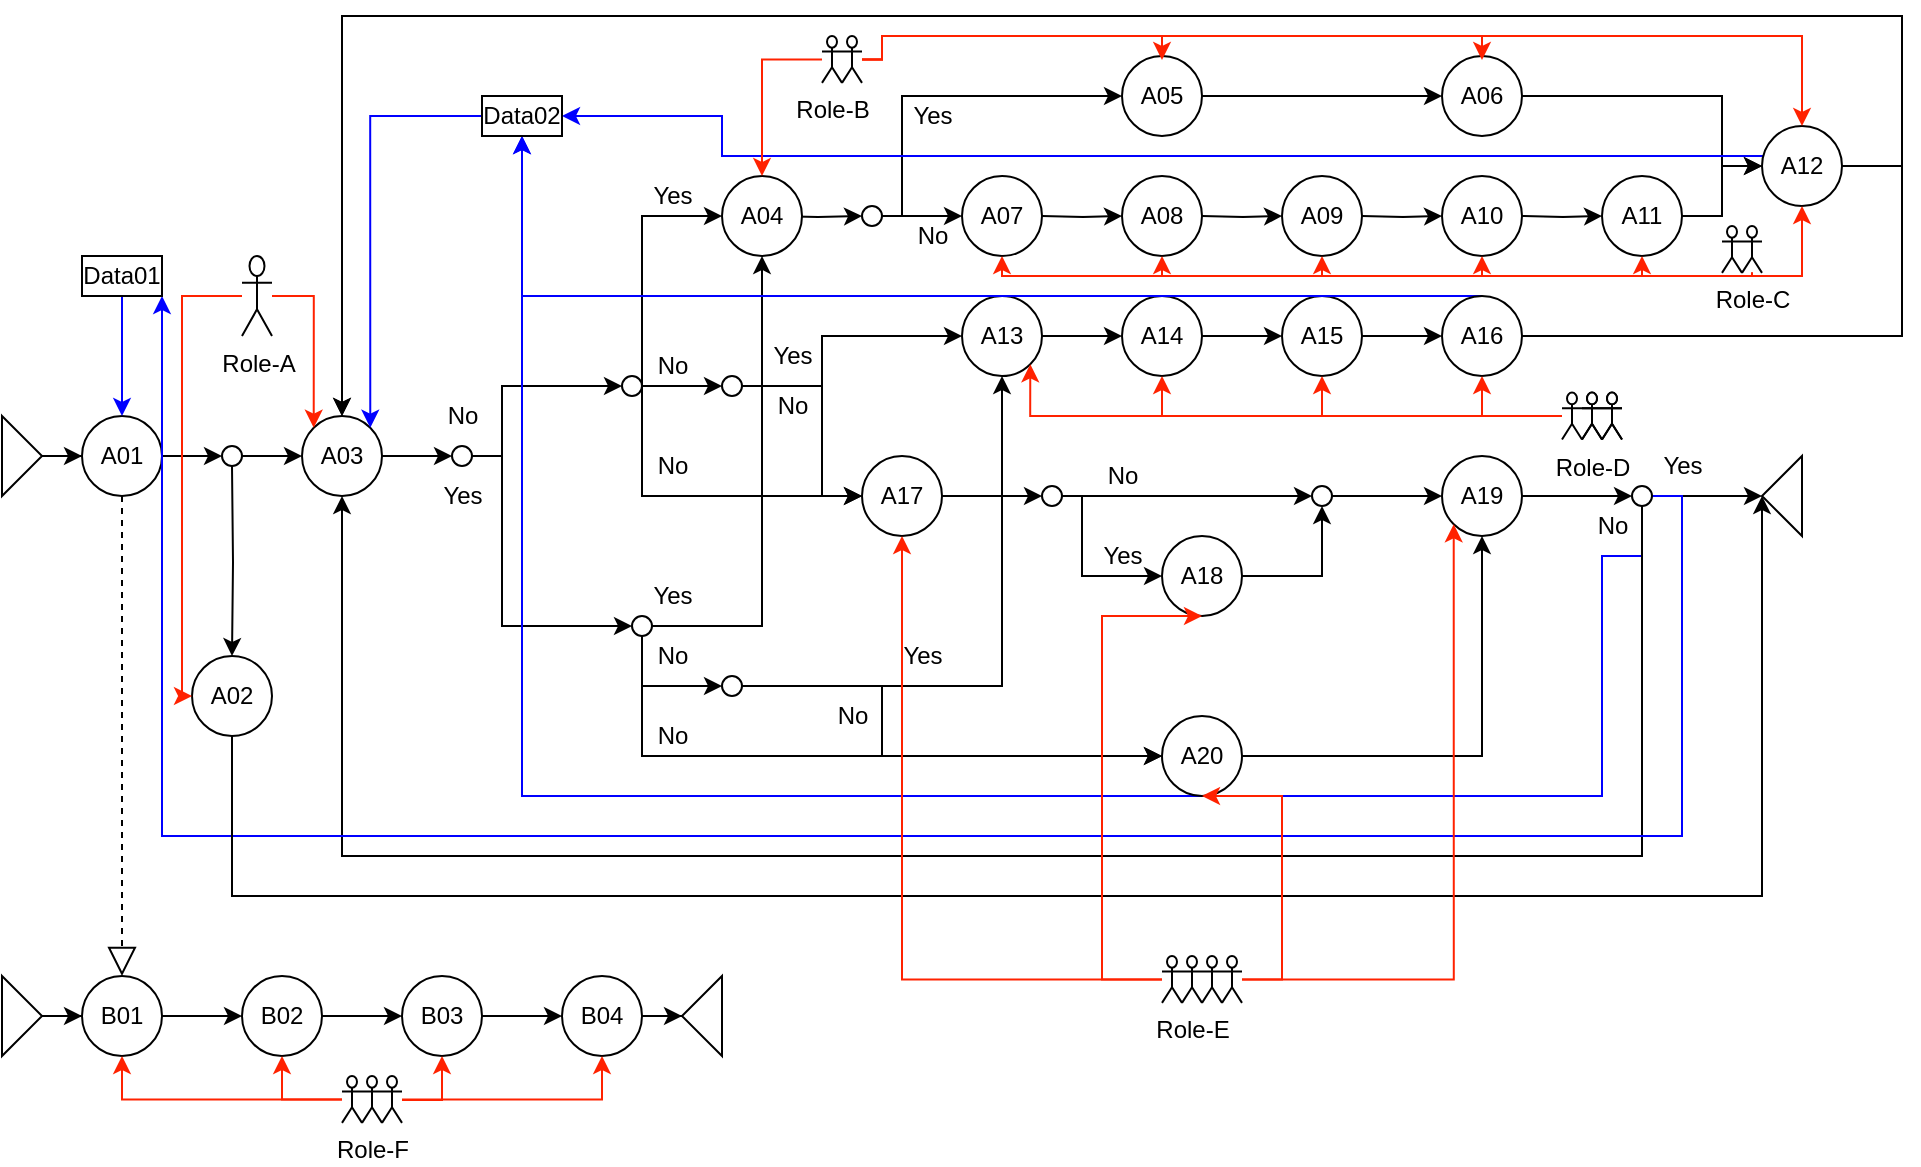 <mxfile version="13.0.1" type="device"><diagram name="Page-1" id="42789a77-a242-8287-6e28-9cd8cfd52e62"><mxGraphModel dx="1385" dy="1543" grid="1" gridSize="10" guides="1" tooltips="1" connect="1" arrows="1" fold="1" page="1" pageScale="1" pageWidth="1100" pageHeight="850" background="#ffffff" math="0" shadow="0"><root><mxCell id="0"/><mxCell id="1" parent="0"/><mxCell id="k-upyEVhd3xz7vxKfsDX-14" style="edgeStyle=orthogonalEdgeStyle;rounded=0;orthogonalLoop=1;jettySize=auto;html=1;entryX=0;entryY=0.5;entryDx=0;entryDy=0;" parent="1" target="k-upyEVhd3xz7vxKfsDX-13" edge="1"><mxGeometry relative="1" as="geometry"><mxPoint x="240" y="220" as="sourcePoint"/></mxGeometry></mxCell><mxCell id="VzvgdBCnh5NdQLzCg1b7-7" style="edgeStyle=orthogonalEdgeStyle;rounded=0;orthogonalLoop=1;jettySize=auto;html=1;entryX=0.5;entryY=0;entryDx=0;entryDy=0;" parent="1" target="VzvgdBCnh5NdQLzCg1b7-4" edge="1"><mxGeometry relative="1" as="geometry"><mxPoint x="235" y="225" as="sourcePoint"/></mxGeometry></mxCell><mxCell id="k-upyEVhd3xz7vxKfsDX-11" style="edgeStyle=orthogonalEdgeStyle;rounded=0;orthogonalLoop=1;jettySize=auto;html=1;entryX=0;entryY=0.5;entryDx=0;entryDy=0;" parent="1" source="k-upyEVhd3xz7vxKfsDX-2" target="k-upyEVhd3xz7vxKfsDX-10" edge="1"><mxGeometry relative="1" as="geometry"/></mxCell><mxCell id="k-upyEVhd3xz7vxKfsDX-2" value="" style="triangle;whiteSpace=wrap;html=1;" parent="1" vertex="1"><mxGeometry x="120" y="200" width="20" height="40" as="geometry"/></mxCell><mxCell id="k-upyEVhd3xz7vxKfsDX-12" style="edgeStyle=orthogonalEdgeStyle;rounded=0;orthogonalLoop=1;jettySize=auto;html=1;entryX=0;entryY=0.5;entryDx=0;entryDy=0;" parent="1" source="k-upyEVhd3xz7vxKfsDX-10" edge="1"><mxGeometry relative="1" as="geometry"><mxPoint x="230" y="220" as="targetPoint"/></mxGeometry></mxCell><mxCell id="k-upyEVhd3xz7vxKfsDX-10" value="A01" style="ellipse;whiteSpace=wrap;html=1;aspect=fixed;strokeColor=#000000;fillColor=#FFFFFF;" parent="1" vertex="1"><mxGeometry x="160" y="200" width="40" height="40" as="geometry"/></mxCell><mxCell id="k-upyEVhd3xz7vxKfsDX-17" style="edgeStyle=orthogonalEdgeStyle;rounded=0;orthogonalLoop=1;jettySize=auto;html=1;exitX=1;exitY=0.5;exitDx=0;exitDy=0;entryX=0;entryY=0.5;entryDx=0;entryDy=0;" parent="1" source="k-upyEVhd3xz7vxKfsDX-13" target="k-upyEVhd3xz7vxKfsDX-15" edge="1"><mxGeometry relative="1" as="geometry"/></mxCell><mxCell id="k-upyEVhd3xz7vxKfsDX-13" value="A03" style="ellipse;whiteSpace=wrap;html=1;aspect=fixed;strokeColor=#000000;fillColor=#FFFFFF;" parent="1" vertex="1"><mxGeometry x="270" y="200" width="40" height="40" as="geometry"/></mxCell><mxCell id="HG8EjfwtSpD7lB37Bbh0-4" style="edgeStyle=orthogonalEdgeStyle;rounded=0;orthogonalLoop=1;jettySize=auto;html=1;entryX=0;entryY=0.5;entryDx=0;entryDy=0;" parent="1" source="k-upyEVhd3xz7vxKfsDX-15" target="HG8EjfwtSpD7lB37Bbh0-9" edge="1"><mxGeometry relative="1" as="geometry"><Array as="points"><mxPoint x="370" y="220"/><mxPoint x="370" y="185"/></Array><mxPoint x="390" y="185" as="targetPoint"/></mxGeometry></mxCell><mxCell id="HG8EjfwtSpD7lB37Bbh0-5" style="edgeStyle=orthogonalEdgeStyle;rounded=0;orthogonalLoop=1;jettySize=auto;html=1;exitX=1;exitY=0.5;exitDx=0;exitDy=0;entryX=0;entryY=0.5;entryDx=0;entryDy=0;" parent="1" source="k-upyEVhd3xz7vxKfsDX-15" target="HG8EjfwtSpD7lB37Bbh0-10" edge="1"><mxGeometry relative="1" as="geometry"><Array as="points"><mxPoint x="370" y="220"/><mxPoint x="370" y="305"/></Array><mxPoint x="390" y="255" as="targetPoint"/></mxGeometry></mxCell><mxCell id="k-upyEVhd3xz7vxKfsDX-15" value="" style="ellipse;whiteSpace=wrap;html=1;aspect=fixed;strokeColor=#000000;fillColor=#FFFFFF;" parent="1" vertex="1"><mxGeometry x="345" y="215" width="10" height="10" as="geometry"/></mxCell><mxCell id="HG8EjfwtSpD7lB37Bbh0-6" value="Yes" style="text;html=1;align=center;verticalAlign=middle;resizable=0;points=[];autosize=1;" parent="1" vertex="1"><mxGeometry x="330" y="230" width="40" height="20" as="geometry"/></mxCell><mxCell id="HG8EjfwtSpD7lB37Bbh0-7" value="No" style="text;html=1;align=center;verticalAlign=middle;resizable=0;points=[];autosize=1;" parent="1" vertex="1"><mxGeometry x="335" y="190" width="30" height="20" as="geometry"/></mxCell><mxCell id="HG8EjfwtSpD7lB37Bbh0-17" style="edgeStyle=orthogonalEdgeStyle;rounded=0;orthogonalLoop=1;jettySize=auto;html=1;entryX=0;entryY=0.5;entryDx=0;entryDy=0;exitX=1;exitY=0.5;exitDx=0;exitDy=0;" parent="1" source="HG8EjfwtSpD7lB37Bbh0-9" target="HG8EjfwtSpD7lB37Bbh0-13" edge="1"><mxGeometry relative="1" as="geometry"><Array as="points"><mxPoint x="440" y="100"/></Array></mxGeometry></mxCell><mxCell id="HG8EjfwtSpD7lB37Bbh0-18" style="edgeStyle=orthogonalEdgeStyle;rounded=0;orthogonalLoop=1;jettySize=auto;html=1;entryX=0;entryY=0.5;entryDx=0;entryDy=0;" parent="1" source="HG8EjfwtSpD7lB37Bbh0-9" target="HG8EjfwtSpD7lB37Bbh0-11" edge="1"><mxGeometry relative="1" as="geometry"/></mxCell><mxCell id="JPLxyM2_IfmwlRSrEBYe-9" style="edgeStyle=orthogonalEdgeStyle;rounded=0;orthogonalLoop=1;jettySize=auto;html=1;entryX=0;entryY=0.5;entryDx=0;entryDy=0;exitX=1;exitY=0.5;exitDx=0;exitDy=0;" parent="1" source="HG8EjfwtSpD7lB37Bbh0-9" target="JPLxyM2_IfmwlRSrEBYe-3" edge="1"><mxGeometry relative="1" as="geometry"><Array as="points"><mxPoint x="440" y="240"/></Array></mxGeometry></mxCell><mxCell id="HG8EjfwtSpD7lB37Bbh0-9" value="" style="ellipse;whiteSpace=wrap;html=1;aspect=fixed;strokeColor=#000000;fillColor=#FFFFFF;" parent="1" vertex="1"><mxGeometry x="430" y="180" width="10" height="10" as="geometry"/></mxCell><mxCell id="JPLxyM2_IfmwlRSrEBYe-41" style="edgeStyle=orthogonalEdgeStyle;rounded=0;orthogonalLoop=1;jettySize=auto;html=1;entryX=0.5;entryY=1;entryDx=0;entryDy=0;" parent="1" source="HG8EjfwtSpD7lB37Bbh0-10" target="HG8EjfwtSpD7lB37Bbh0-13" edge="1"><mxGeometry relative="1" as="geometry"><Array as="points"><mxPoint x="500" y="305"/></Array></mxGeometry></mxCell><mxCell id="JPLxyM2_IfmwlRSrEBYe-45" style="edgeStyle=orthogonalEdgeStyle;rounded=0;orthogonalLoop=1;jettySize=auto;html=1;entryX=0;entryY=0.5;entryDx=0;entryDy=0;" parent="1" source="HG8EjfwtSpD7lB37Bbh0-10" target="JPLxyM2_IfmwlRSrEBYe-40" edge="1"><mxGeometry relative="1" as="geometry"><Array as="points"><mxPoint x="440" y="335"/></Array></mxGeometry></mxCell><mxCell id="JPLxyM2_IfmwlRSrEBYe-50" style="edgeStyle=orthogonalEdgeStyle;rounded=0;orthogonalLoop=1;jettySize=auto;html=1;entryX=0;entryY=0.5;entryDx=0;entryDy=0;" parent="1" source="HG8EjfwtSpD7lB37Bbh0-10" target="JPLxyM2_IfmwlRSrEBYe-48" edge="1"><mxGeometry relative="1" as="geometry"><Array as="points"><mxPoint x="440" y="370"/></Array></mxGeometry></mxCell><mxCell id="HG8EjfwtSpD7lB37Bbh0-10" value="" style="ellipse;whiteSpace=wrap;html=1;aspect=fixed;strokeColor=#000000;fillColor=#FFFFFF;" parent="1" vertex="1"><mxGeometry x="435" y="300" width="10" height="10" as="geometry"/></mxCell><mxCell id="JPLxyM2_IfmwlRSrEBYe-14" style="edgeStyle=orthogonalEdgeStyle;rounded=0;orthogonalLoop=1;jettySize=auto;html=1;entryX=0;entryY=0.5;entryDx=0;entryDy=0;" parent="1" source="HG8EjfwtSpD7lB37Bbh0-11" target="JPLxyM2_IfmwlRSrEBYe-3" edge="1"><mxGeometry relative="1" as="geometry"><Array as="points"><mxPoint x="530" y="185"/><mxPoint x="530" y="240"/></Array></mxGeometry></mxCell><mxCell id="JPLxyM2_IfmwlRSrEBYe-16" style="edgeStyle=orthogonalEdgeStyle;rounded=0;orthogonalLoop=1;jettySize=auto;html=1;entryX=0;entryY=0.5;entryDx=0;entryDy=0;" parent="1" source="HG8EjfwtSpD7lB37Bbh0-11" target="HG8EjfwtSpD7lB37Bbh0-57" edge="1"><mxGeometry relative="1" as="geometry"><Array as="points"><mxPoint x="530" y="185"/><mxPoint x="530" y="160"/></Array></mxGeometry></mxCell><mxCell id="HG8EjfwtSpD7lB37Bbh0-11" value="" style="ellipse;whiteSpace=wrap;html=1;aspect=fixed;strokeColor=#000000;fillColor=#FFFFFF;" parent="1" vertex="1"><mxGeometry x="480" y="180" width="10" height="10" as="geometry"/></mxCell><mxCell id="HG8EjfwtSpD7lB37Bbh0-25" style="edgeStyle=orthogonalEdgeStyle;rounded=0;orthogonalLoop=1;jettySize=auto;html=1;entryX=0;entryY=0.5;entryDx=0;entryDy=0;" parent="1" target="HG8EjfwtSpD7lB37Bbh0-24" edge="1"><mxGeometry relative="1" as="geometry"><mxPoint x="505" y="100" as="sourcePoint"/></mxGeometry></mxCell><mxCell id="HG8EjfwtSpD7lB37Bbh0-13" value="A04" style="ellipse;whiteSpace=wrap;html=1;aspect=fixed;strokeColor=#000000;fillColor=#FFFFFF;" parent="1" vertex="1"><mxGeometry x="480" y="80" width="40" height="40" as="geometry"/></mxCell><mxCell id="HG8EjfwtSpD7lB37Bbh0-19" value="Yes" style="text;html=1;align=center;verticalAlign=middle;resizable=0;points=[];autosize=1;" parent="1" vertex="1"><mxGeometry x="435" y="80" width="40" height="20" as="geometry"/></mxCell><mxCell id="HG8EjfwtSpD7lB37Bbh0-21" value="No" style="text;html=1;align=center;verticalAlign=middle;resizable=0;points=[];autosize=1;" parent="1" vertex="1"><mxGeometry x="440" y="165" width="30" height="20" as="geometry"/></mxCell><mxCell id="HG8EjfwtSpD7lB37Bbh0-30" style="edgeStyle=orthogonalEdgeStyle;rounded=0;orthogonalLoop=1;jettySize=auto;html=1;exitX=1;exitY=0.5;exitDx=0;exitDy=0;entryX=0;entryY=0.5;entryDx=0;entryDy=0;" parent="1" source="HG8EjfwtSpD7lB37Bbh0-24" edge="1"><mxGeometry relative="1" as="geometry"><mxPoint x="600" y="100" as="targetPoint"/></mxGeometry></mxCell><mxCell id="JPLxyM2_IfmwlRSrEBYe-84" style="edgeStyle=orthogonalEdgeStyle;rounded=0;orthogonalLoop=1;jettySize=auto;html=1;entryX=0;entryY=0.5;entryDx=0;entryDy=0;" parent="1" source="HG8EjfwtSpD7lB37Bbh0-24" target="HG8EjfwtSpD7lB37Bbh0-27" edge="1"><mxGeometry relative="1" as="geometry"><Array as="points"><mxPoint x="570" y="100"/><mxPoint x="570" y="40"/></Array></mxGeometry></mxCell><mxCell id="HG8EjfwtSpD7lB37Bbh0-24" value="" style="ellipse;whiteSpace=wrap;html=1;aspect=fixed;strokeColor=#000000;fillColor=#FFFFFF;" parent="1" vertex="1"><mxGeometry x="550" y="95" width="10" height="10" as="geometry"/></mxCell><mxCell id="HG8EjfwtSpD7lB37Bbh0-47" style="edgeStyle=orthogonalEdgeStyle;rounded=0;orthogonalLoop=1;jettySize=auto;html=1;entryX=0;entryY=0.5;entryDx=0;entryDy=0;" parent="1" source="HG8EjfwtSpD7lB37Bbh0-27" target="HG8EjfwtSpD7lB37Bbh0-39" edge="1"><mxGeometry relative="1" as="geometry"/></mxCell><mxCell id="HG8EjfwtSpD7lB37Bbh0-27" value="A05" style="ellipse;whiteSpace=wrap;html=1;aspect=fixed;strokeColor=#000000;fillColor=#FFFFFF;" parent="1" vertex="1"><mxGeometry x="680" y="20" width="40" height="40" as="geometry"/></mxCell><mxCell id="HG8EjfwtSpD7lB37Bbh0-53" style="edgeStyle=orthogonalEdgeStyle;rounded=0;orthogonalLoop=1;jettySize=auto;html=1;entryX=0;entryY=0.5;entryDx=0;entryDy=0;" parent="1" edge="1"><mxGeometry relative="1" as="geometry"><mxPoint x="640" y="100" as="sourcePoint"/><mxPoint x="680.0" y="100" as="targetPoint"/></mxGeometry></mxCell><mxCell id="HG8EjfwtSpD7lB37Bbh0-28" value="A07" style="ellipse;whiteSpace=wrap;html=1;aspect=fixed;strokeColor=#000000;fillColor=#FFFFFF;" parent="1" vertex="1"><mxGeometry x="600" y="80" width="40" height="40" as="geometry"/></mxCell><mxCell id="HG8EjfwtSpD7lB37Bbh0-31" value="Yes" style="text;html=1;align=center;verticalAlign=middle;resizable=0;points=[];autosize=1;" parent="1" vertex="1"><mxGeometry x="565" y="40" width="40" height="20" as="geometry"/></mxCell><mxCell id="HG8EjfwtSpD7lB37Bbh0-32" value="No" style="text;html=1;align=center;verticalAlign=middle;resizable=0;points=[];autosize=1;" parent="1" vertex="1"><mxGeometry x="570" y="100" width="30" height="20" as="geometry"/></mxCell><mxCell id="VzvgdBCnh5NdQLzCg1b7-9" style="edgeStyle=orthogonalEdgeStyle;rounded=0;orthogonalLoop=1;jettySize=auto;html=1;entryX=0;entryY=0.5;entryDx=0;entryDy=0;" parent="1" source="HG8EjfwtSpD7lB37Bbh0-39" target="HG8EjfwtSpD7lB37Bbh0-42" edge="1"><mxGeometry relative="1" as="geometry"><Array as="points"><mxPoint x="980" y="40"/><mxPoint x="980" y="75"/></Array></mxGeometry></mxCell><mxCell id="HG8EjfwtSpD7lB37Bbh0-39" value="A06" style="ellipse;whiteSpace=wrap;html=1;aspect=fixed;" parent="1" vertex="1"><mxGeometry x="840" y="20" width="40" height="40" as="geometry"/></mxCell><mxCell id="JPLxyM2_IfmwlRSrEBYe-68" style="edgeStyle=orthogonalEdgeStyle;rounded=0;orthogonalLoop=1;jettySize=auto;html=1;" parent="1" source="HG8EjfwtSpD7lB37Bbh0-42" target="k-upyEVhd3xz7vxKfsDX-13" edge="1"><mxGeometry relative="1" as="geometry"><Array as="points"><mxPoint x="1070" y="75"/><mxPoint x="1070"/><mxPoint x="290"/></Array></mxGeometry></mxCell><mxCell id="N8wYKid5FjL0zo1hxOXf-57" style="edgeStyle=orthogonalEdgeStyle;rounded=0;orthogonalLoop=1;jettySize=auto;html=1;entryX=1;entryY=0.5;entryDx=0;entryDy=0;strokeColor=#0000FF;" edge="1" parent="1" source="HG8EjfwtSpD7lB37Bbh0-42" target="N8wYKid5FjL0zo1hxOXf-55"><mxGeometry relative="1" as="geometry"><Array as="points"><mxPoint x="480" y="70"/><mxPoint x="480" y="50"/></Array></mxGeometry></mxCell><mxCell id="HG8EjfwtSpD7lB37Bbh0-42" value="A12" style="ellipse;whiteSpace=wrap;html=1;aspect=fixed;" parent="1" vertex="1"><mxGeometry x="1000" y="55" width="40" height="40" as="geometry"/></mxCell><mxCell id="HG8EjfwtSpD7lB37Bbh0-54" style="edgeStyle=orthogonalEdgeStyle;rounded=0;orthogonalLoop=1;jettySize=auto;html=1;entryX=0;entryY=0.5;entryDx=0;entryDy=0;" parent="1" edge="1"><mxGeometry relative="1" as="geometry"><mxPoint x="720" y="100" as="sourcePoint"/><mxPoint x="760" y="100" as="targetPoint"/></mxGeometry></mxCell><mxCell id="HG8EjfwtSpD7lB37Bbh0-43" value="A08" style="ellipse;whiteSpace=wrap;html=1;aspect=fixed;" parent="1" vertex="1"><mxGeometry x="680" y="80" width="40" height="40" as="geometry"/></mxCell><mxCell id="HG8EjfwtSpD7lB37Bbh0-55" style="edgeStyle=orthogonalEdgeStyle;rounded=0;orthogonalLoop=1;jettySize=auto;html=1;entryX=0;entryY=0.5;entryDx=0;entryDy=0;" parent="1" edge="1"><mxGeometry relative="1" as="geometry"><mxPoint x="800" y="100" as="sourcePoint"/><mxPoint x="840.0" y="100" as="targetPoint"/></mxGeometry></mxCell><mxCell id="HG8EjfwtSpD7lB37Bbh0-44" value="A09" style="ellipse;whiteSpace=wrap;html=1;aspect=fixed;" parent="1" vertex="1"><mxGeometry x="760" y="80" width="40" height="40" as="geometry"/></mxCell><mxCell id="HG8EjfwtSpD7lB37Bbh0-51" style="edgeStyle=orthogonalEdgeStyle;rounded=0;orthogonalLoop=1;jettySize=auto;html=1;entryX=0;entryY=0.5;entryDx=0;entryDy=0;" parent="1" target="HG8EjfwtSpD7lB37Bbh0-42" edge="1"><mxGeometry relative="1" as="geometry"><Array as="points"><mxPoint x="980" y="100"/><mxPoint x="980" y="75"/></Array><mxPoint x="960" y="100.0" as="sourcePoint"/></mxGeometry></mxCell><mxCell id="HG8EjfwtSpD7lB37Bbh0-45" value="A11" style="ellipse;whiteSpace=wrap;html=1;aspect=fixed;" parent="1" vertex="1"><mxGeometry x="920" y="80" width="40" height="40" as="geometry"/></mxCell><mxCell id="HG8EjfwtSpD7lB37Bbh0-52" style="edgeStyle=orthogonalEdgeStyle;rounded=0;orthogonalLoop=1;jettySize=auto;html=1;entryX=0;entryY=0.5;entryDx=0;entryDy=0;" parent="1" edge="1"><mxGeometry relative="1" as="geometry"><mxPoint x="880" y="100" as="sourcePoint"/><mxPoint x="920.0" y="100" as="targetPoint"/></mxGeometry></mxCell><mxCell id="HG8EjfwtSpD7lB37Bbh0-46" value="A10" style="ellipse;whiteSpace=wrap;html=1;aspect=fixed;" parent="1" vertex="1"><mxGeometry x="840" y="80" width="40" height="40" as="geometry"/></mxCell><mxCell id="JPLxyM2_IfmwlRSrEBYe-52" style="edgeStyle=orthogonalEdgeStyle;rounded=0;orthogonalLoop=1;jettySize=auto;html=1;entryX=0;entryY=0.5;entryDx=0;entryDy=0;" parent="1" source="HG8EjfwtSpD7lB37Bbh0-57" target="JPLxyM2_IfmwlRSrEBYe-23" edge="1"><mxGeometry relative="1" as="geometry"/></mxCell><mxCell id="HG8EjfwtSpD7lB37Bbh0-57" value="A13" style="ellipse;whiteSpace=wrap;html=1;aspect=fixed;" parent="1" vertex="1"><mxGeometry x="600" y="140" width="40" height="40" as="geometry"/></mxCell><mxCell id="JPLxyM2_IfmwlRSrEBYe-28" style="edgeStyle=orthogonalEdgeStyle;rounded=0;orthogonalLoop=1;jettySize=auto;html=1;entryX=0;entryY=0.5;entryDx=0;entryDy=0;" parent="1" source="JPLxyM2_IfmwlRSrEBYe-3" target="JPLxyM2_IfmwlRSrEBYe-27" edge="1"><mxGeometry relative="1" as="geometry"/></mxCell><mxCell id="JPLxyM2_IfmwlRSrEBYe-3" value="A17" style="ellipse;whiteSpace=wrap;html=1;aspect=fixed;" parent="1" vertex="1"><mxGeometry x="550" y="220" width="40" height="40" as="geometry"/></mxCell><mxCell id="JPLxyM2_IfmwlRSrEBYe-11" value="No" style="text;html=1;align=center;verticalAlign=middle;resizable=0;points=[];autosize=1;" parent="1" vertex="1"><mxGeometry x="440" y="215" width="30" height="20" as="geometry"/></mxCell><mxCell id="JPLxyM2_IfmwlRSrEBYe-15" value="No" style="text;html=1;align=center;verticalAlign=middle;resizable=0;points=[];autosize=1;" parent="1" vertex="1"><mxGeometry x="500" y="185" width="30" height="20" as="geometry"/></mxCell><mxCell id="JPLxyM2_IfmwlRSrEBYe-17" value="Yes" style="text;html=1;align=center;verticalAlign=middle;resizable=0;points=[];autosize=1;" parent="1" vertex="1"><mxGeometry x="495" y="160" width="40" height="20" as="geometry"/></mxCell><mxCell id="JPLxyM2_IfmwlRSrEBYe-53" style="edgeStyle=orthogonalEdgeStyle;rounded=0;orthogonalLoop=1;jettySize=auto;html=1;entryX=0;entryY=0.5;entryDx=0;entryDy=0;" parent="1" source="JPLxyM2_IfmwlRSrEBYe-23" target="JPLxyM2_IfmwlRSrEBYe-24" edge="1"><mxGeometry relative="1" as="geometry"/></mxCell><mxCell id="JPLxyM2_IfmwlRSrEBYe-23" value="A14" style="ellipse;whiteSpace=wrap;html=1;aspect=fixed;" parent="1" vertex="1"><mxGeometry x="680" y="140" width="40" height="40" as="geometry"/></mxCell><mxCell id="JPLxyM2_IfmwlRSrEBYe-54" style="edgeStyle=orthogonalEdgeStyle;rounded=0;orthogonalLoop=1;jettySize=auto;html=1;entryX=0;entryY=0.5;entryDx=0;entryDy=0;" parent="1" source="JPLxyM2_IfmwlRSrEBYe-24" target="JPLxyM2_IfmwlRSrEBYe-26" edge="1"><mxGeometry relative="1" as="geometry"><mxPoint x="790" y="160" as="targetPoint"/></mxGeometry></mxCell><mxCell id="JPLxyM2_IfmwlRSrEBYe-24" value="A15" style="ellipse;whiteSpace=wrap;html=1;aspect=fixed;" parent="1" vertex="1"><mxGeometry x="760" y="140" width="40" height="40" as="geometry"/></mxCell><mxCell id="JPLxyM2_IfmwlRSrEBYe-67" style="edgeStyle=orthogonalEdgeStyle;rounded=0;orthogonalLoop=1;jettySize=auto;html=1;entryX=0.5;entryY=0;entryDx=0;entryDy=0;" parent="1" source="JPLxyM2_IfmwlRSrEBYe-26" target="k-upyEVhd3xz7vxKfsDX-13" edge="1"><mxGeometry relative="1" as="geometry"><Array as="points"><mxPoint x="1070" y="160"/><mxPoint x="1070"/><mxPoint x="290"/></Array></mxGeometry></mxCell><mxCell id="N8wYKid5FjL0zo1hxOXf-58" style="edgeStyle=orthogonalEdgeStyle;rounded=0;orthogonalLoop=1;jettySize=auto;html=1;entryX=0.5;entryY=1;entryDx=0;entryDy=0;strokeColor=#0000FF;" edge="1" parent="1" source="JPLxyM2_IfmwlRSrEBYe-26" target="N8wYKid5FjL0zo1hxOXf-55"><mxGeometry relative="1" as="geometry"><Array as="points"><mxPoint x="380" y="140"/></Array></mxGeometry></mxCell><mxCell id="JPLxyM2_IfmwlRSrEBYe-26" value="A16" style="ellipse;whiteSpace=wrap;html=1;aspect=fixed;" parent="1" vertex="1"><mxGeometry x="840" y="140" width="40" height="40" as="geometry"/></mxCell><mxCell id="JPLxyM2_IfmwlRSrEBYe-31" style="edgeStyle=orthogonalEdgeStyle;rounded=0;orthogonalLoop=1;jettySize=auto;html=1;entryX=0;entryY=0.5;entryDx=0;entryDy=0;" parent="1" source="JPLxyM2_IfmwlRSrEBYe-27" target="JPLxyM2_IfmwlRSrEBYe-29" edge="1"><mxGeometry relative="1" as="geometry"/></mxCell><mxCell id="JPLxyM2_IfmwlRSrEBYe-32" style="edgeStyle=orthogonalEdgeStyle;rounded=0;orthogonalLoop=1;jettySize=auto;html=1;entryX=0;entryY=0.5;entryDx=0;entryDy=0;" parent="1" source="JPLxyM2_IfmwlRSrEBYe-27" target="JPLxyM2_IfmwlRSrEBYe-30" edge="1"><mxGeometry relative="1" as="geometry"><mxPoint x="640" y="240" as="targetPoint"/><Array as="points"><mxPoint x="660" y="240"/><mxPoint x="660" y="280"/></Array></mxGeometry></mxCell><mxCell id="JPLxyM2_IfmwlRSrEBYe-27" value="" style="ellipse;whiteSpace=wrap;html=1;aspect=fixed;strokeColor=#000000;fillColor=#FFFFFF;" parent="1" vertex="1"><mxGeometry x="640" y="235" width="10" height="10" as="geometry"/></mxCell><mxCell id="JPLxyM2_IfmwlRSrEBYe-38" style="edgeStyle=orthogonalEdgeStyle;rounded=0;orthogonalLoop=1;jettySize=auto;html=1;entryX=0;entryY=0.5;entryDx=0;entryDy=0;" parent="1" source="JPLxyM2_IfmwlRSrEBYe-29" target="JPLxyM2_IfmwlRSrEBYe-33" edge="1"><mxGeometry relative="1" as="geometry"/></mxCell><mxCell id="JPLxyM2_IfmwlRSrEBYe-29" value="" style="ellipse;whiteSpace=wrap;html=1;aspect=fixed;strokeColor=#000000;fillColor=#FFFFFF;" parent="1" vertex="1"><mxGeometry x="775" y="235" width="10" height="10" as="geometry"/></mxCell><mxCell id="JPLxyM2_IfmwlRSrEBYe-37" style="edgeStyle=orthogonalEdgeStyle;rounded=0;orthogonalLoop=1;jettySize=auto;html=1;entryX=0.5;entryY=1;entryDx=0;entryDy=0;" parent="1" source="JPLxyM2_IfmwlRSrEBYe-30" target="JPLxyM2_IfmwlRSrEBYe-29" edge="1"><mxGeometry relative="1" as="geometry"/></mxCell><mxCell id="JPLxyM2_IfmwlRSrEBYe-30" value="A18" style="ellipse;whiteSpace=wrap;html=1;aspect=fixed;" parent="1" vertex="1"><mxGeometry x="700" y="260" width="40" height="40" as="geometry"/></mxCell><mxCell id="JPLxyM2_IfmwlRSrEBYe-72" style="edgeStyle=orthogonalEdgeStyle;rounded=0;orthogonalLoop=1;jettySize=auto;html=1;entryX=0;entryY=0.5;entryDx=0;entryDy=0;" parent="1" source="JPLxyM2_IfmwlRSrEBYe-33" target="JPLxyM2_IfmwlRSrEBYe-70" edge="1"><mxGeometry relative="1" as="geometry"/></mxCell><mxCell id="N8wYKid5FjL0zo1hxOXf-63" style="edgeStyle=orthogonalEdgeStyle;rounded=0;orthogonalLoop=1;jettySize=auto;html=1;entryX=0.5;entryY=1;entryDx=0;entryDy=0;strokeColor=#0000FF;exitX=0.5;exitY=1;exitDx=0;exitDy=0;" edge="1" parent="1" source="JPLxyM2_IfmwlRSrEBYe-70" target="N8wYKid5FjL0zo1hxOXf-55"><mxGeometry relative="1" as="geometry"><Array as="points"><mxPoint x="940" y="270"/><mxPoint x="920" y="270"/><mxPoint x="920" y="390"/><mxPoint x="380" y="390"/></Array></mxGeometry></mxCell><mxCell id="JPLxyM2_IfmwlRSrEBYe-33" value="A19" style="ellipse;whiteSpace=wrap;html=1;aspect=fixed;" parent="1" vertex="1"><mxGeometry x="840" y="220" width="40" height="40" as="geometry"/></mxCell><mxCell id="JPLxyM2_IfmwlRSrEBYe-46" style="edgeStyle=orthogonalEdgeStyle;rounded=0;orthogonalLoop=1;jettySize=auto;html=1;entryX=0.5;entryY=1;entryDx=0;entryDy=0;" parent="1" source="JPLxyM2_IfmwlRSrEBYe-40" target="HG8EjfwtSpD7lB37Bbh0-57" edge="1"><mxGeometry relative="1" as="geometry"/></mxCell><mxCell id="JPLxyM2_IfmwlRSrEBYe-49" style="edgeStyle=orthogonalEdgeStyle;rounded=0;orthogonalLoop=1;jettySize=auto;html=1;entryX=0;entryY=0.5;entryDx=0;entryDy=0;" parent="1" source="JPLxyM2_IfmwlRSrEBYe-40" target="JPLxyM2_IfmwlRSrEBYe-48" edge="1"><mxGeometry relative="1" as="geometry"><Array as="points"><mxPoint x="560" y="335"/><mxPoint x="560" y="370"/></Array></mxGeometry></mxCell><mxCell id="JPLxyM2_IfmwlRSrEBYe-40" value="" style="ellipse;whiteSpace=wrap;html=1;aspect=fixed;strokeColor=#000000;fillColor=#FFFFFF;" parent="1" vertex="1"><mxGeometry x="480" y="330" width="10" height="10" as="geometry"/></mxCell><mxCell id="JPLxyM2_IfmwlRSrEBYe-51" style="edgeStyle=orthogonalEdgeStyle;rounded=0;orthogonalLoop=1;jettySize=auto;html=1;entryX=0.5;entryY=1;entryDx=0;entryDy=0;" parent="1" source="JPLxyM2_IfmwlRSrEBYe-48" target="JPLxyM2_IfmwlRSrEBYe-33" edge="1"><mxGeometry relative="1" as="geometry"/></mxCell><mxCell id="JPLxyM2_IfmwlRSrEBYe-48" value="A20" style="ellipse;whiteSpace=wrap;html=1;aspect=fixed;" parent="1" vertex="1"><mxGeometry x="700" y="350" width="40" height="40" as="geometry"/></mxCell><mxCell id="JPLxyM2_IfmwlRSrEBYe-61" value="Yes" style="text;html=1;align=center;verticalAlign=middle;resizable=0;points=[];autosize=1;" parent="1" vertex="1"><mxGeometry x="435" y="280" width="40" height="20" as="geometry"/></mxCell><mxCell id="JPLxyM2_IfmwlRSrEBYe-62" value="No" style="text;html=1;align=center;verticalAlign=middle;resizable=0;points=[];autosize=1;" parent="1" vertex="1"><mxGeometry x="440" y="310" width="30" height="20" as="geometry"/></mxCell><mxCell id="JPLxyM2_IfmwlRSrEBYe-63" value="No" style="text;html=1;align=center;verticalAlign=middle;resizable=0;points=[];autosize=1;" parent="1" vertex="1"><mxGeometry x="440" y="350" width="30" height="20" as="geometry"/></mxCell><mxCell id="JPLxyM2_IfmwlRSrEBYe-64" value="No" style="text;html=1;align=center;verticalAlign=middle;resizable=0;points=[];autosize=1;" parent="1" vertex="1"><mxGeometry x="530" y="340" width="30" height="20" as="geometry"/></mxCell><mxCell id="JPLxyM2_IfmwlRSrEBYe-65" value="Yes" style="text;html=1;align=center;verticalAlign=middle;resizable=0;points=[];autosize=1;" parent="1" vertex="1"><mxGeometry x="560" y="310" width="40" height="20" as="geometry"/></mxCell><mxCell id="JPLxyM2_IfmwlRSrEBYe-76" style="edgeStyle=orthogonalEdgeStyle;rounded=0;orthogonalLoop=1;jettySize=auto;html=1;entryX=1;entryY=0.5;entryDx=0;entryDy=0;" parent="1" source="JPLxyM2_IfmwlRSrEBYe-70" target="JPLxyM2_IfmwlRSrEBYe-75" edge="1"><mxGeometry relative="1" as="geometry"/></mxCell><mxCell id="JPLxyM2_IfmwlRSrEBYe-87" style="edgeStyle=orthogonalEdgeStyle;rounded=0;orthogonalLoop=1;jettySize=auto;html=1;entryX=0.5;entryY=1;entryDx=0;entryDy=0;" parent="1" source="JPLxyM2_IfmwlRSrEBYe-70" target="k-upyEVhd3xz7vxKfsDX-13" edge="1"><mxGeometry relative="1" as="geometry"><Array as="points"><mxPoint x="940" y="420"/><mxPoint x="290" y="420"/></Array></mxGeometry></mxCell><mxCell id="N8wYKid5FjL0zo1hxOXf-61" style="edgeStyle=orthogonalEdgeStyle;rounded=0;orthogonalLoop=1;jettySize=auto;html=1;entryX=1;entryY=1;entryDx=0;entryDy=0;strokeColor=#0000FF;" edge="1" parent="1" source="JPLxyM2_IfmwlRSrEBYe-70" target="N8wYKid5FjL0zo1hxOXf-48"><mxGeometry relative="1" as="geometry"><Array as="points"><mxPoint x="960" y="240"/><mxPoint x="960" y="410"/><mxPoint x="200" y="410"/></Array></mxGeometry></mxCell><mxCell id="JPLxyM2_IfmwlRSrEBYe-70" value="" style="ellipse;whiteSpace=wrap;html=1;aspect=fixed;strokeColor=#000000;fillColor=#FFFFFF;" parent="1" vertex="1"><mxGeometry x="935" y="235" width="10" height="10" as="geometry"/></mxCell><mxCell id="JPLxyM2_IfmwlRSrEBYe-75" value="" style="triangle;whiteSpace=wrap;html=1;direction=west;" parent="1" vertex="1"><mxGeometry x="1000" y="220" width="20" height="40" as="geometry"/></mxCell><mxCell id="JPLxyM2_IfmwlRSrEBYe-86" value="Yes" style="text;html=1;align=center;verticalAlign=middle;resizable=0;points=[];autosize=1;" parent="1" vertex="1"><mxGeometry x="940" y="215" width="40" height="20" as="geometry"/></mxCell><mxCell id="JPLxyM2_IfmwlRSrEBYe-88" value="No" style="text;html=1;align=center;verticalAlign=middle;resizable=0;points=[];autosize=1;" parent="1" vertex="1"><mxGeometry x="910" y="245" width="30" height="20" as="geometry"/></mxCell><mxCell id="JPLxyM2_IfmwlRSrEBYe-90" value="Yes" style="text;html=1;align=center;verticalAlign=middle;resizable=0;points=[];autosize=1;" parent="1" vertex="1"><mxGeometry x="660" y="260" width="40" height="20" as="geometry"/></mxCell><mxCell id="JPLxyM2_IfmwlRSrEBYe-91" value="No" style="text;html=1;align=center;verticalAlign=middle;resizable=0;points=[];autosize=1;" parent="1" vertex="1"><mxGeometry x="665" y="220" width="30" height="20" as="geometry"/></mxCell><mxCell id="JPLxyM2_IfmwlRSrEBYe-100" style="edgeStyle=orthogonalEdgeStyle;rounded=0;orthogonalLoop=1;jettySize=auto;html=1;entryX=0;entryY=0.5;entryDx=0;entryDy=0;" parent="1" source="JPLxyM2_IfmwlRSrEBYe-93" target="JPLxyM2_IfmwlRSrEBYe-94" edge="1"><mxGeometry relative="1" as="geometry"/></mxCell><mxCell id="JPLxyM2_IfmwlRSrEBYe-93" value="B01" style="ellipse;whiteSpace=wrap;html=1;aspect=fixed;strokeColor=#000000;fillColor=#FFFFFF;" parent="1" vertex="1"><mxGeometry x="160" y="480" width="40" height="40" as="geometry"/></mxCell><mxCell id="JPLxyM2_IfmwlRSrEBYe-101" style="edgeStyle=orthogonalEdgeStyle;rounded=0;orthogonalLoop=1;jettySize=auto;html=1;entryX=0;entryY=0.5;entryDx=0;entryDy=0;" parent="1" source="JPLxyM2_IfmwlRSrEBYe-94" target="JPLxyM2_IfmwlRSrEBYe-95" edge="1"><mxGeometry relative="1" as="geometry"/></mxCell><mxCell id="JPLxyM2_IfmwlRSrEBYe-94" value="B02" style="ellipse;whiteSpace=wrap;html=1;aspect=fixed;strokeColor=#000000;fillColor=#FFFFFF;" parent="1" vertex="1"><mxGeometry x="240" y="480" width="40" height="40" as="geometry"/></mxCell><mxCell id="JPLxyM2_IfmwlRSrEBYe-102" style="edgeStyle=orthogonalEdgeStyle;rounded=0;orthogonalLoop=1;jettySize=auto;html=1;entryX=0;entryY=0.5;entryDx=0;entryDy=0;" parent="1" source="JPLxyM2_IfmwlRSrEBYe-95" target="JPLxyM2_IfmwlRSrEBYe-96" edge="1"><mxGeometry relative="1" as="geometry"/></mxCell><mxCell id="JPLxyM2_IfmwlRSrEBYe-95" value="B03" style="ellipse;whiteSpace=wrap;html=1;aspect=fixed;strokeColor=#000000;fillColor=#FFFFFF;" parent="1" vertex="1"><mxGeometry x="320" y="480" width="40" height="40" as="geometry"/></mxCell><mxCell id="JPLxyM2_IfmwlRSrEBYe-103" style="edgeStyle=orthogonalEdgeStyle;rounded=0;orthogonalLoop=1;jettySize=auto;html=1;entryX=1;entryY=0.5;entryDx=0;entryDy=0;" parent="1" source="JPLxyM2_IfmwlRSrEBYe-96" target="JPLxyM2_IfmwlRSrEBYe-97" edge="1"><mxGeometry relative="1" as="geometry"/></mxCell><mxCell id="JPLxyM2_IfmwlRSrEBYe-96" value="B04" style="ellipse;whiteSpace=wrap;html=1;aspect=fixed;strokeColor=#000000;fillColor=#FFFFFF;" parent="1" vertex="1"><mxGeometry x="400" y="480" width="40" height="40" as="geometry"/></mxCell><mxCell id="JPLxyM2_IfmwlRSrEBYe-97" value="" style="triangle;whiteSpace=wrap;html=1;direction=west;" parent="1" vertex="1"><mxGeometry x="460" y="480" width="20" height="40" as="geometry"/></mxCell><mxCell id="JPLxyM2_IfmwlRSrEBYe-99" style="edgeStyle=orthogonalEdgeStyle;rounded=0;orthogonalLoop=1;jettySize=auto;html=1;entryX=0;entryY=0.5;entryDx=0;entryDy=0;" parent="1" source="JPLxyM2_IfmwlRSrEBYe-98" target="JPLxyM2_IfmwlRSrEBYe-93" edge="1"><mxGeometry relative="1" as="geometry"/></mxCell><mxCell id="JPLxyM2_IfmwlRSrEBYe-98" value="" style="triangle;whiteSpace=wrap;html=1;" parent="1" vertex="1"><mxGeometry x="120" y="480" width="20" height="40" as="geometry"/></mxCell><mxCell id="JPLxyM2_IfmwlRSrEBYe-106" value="" style="endArrow=block;dashed=1;endFill=0;endSize=12;html=1;entryX=0.5;entryY=0;entryDx=0;entryDy=0;exitX=0.5;exitY=1;exitDx=0;exitDy=0;" parent="1" source="k-upyEVhd3xz7vxKfsDX-10" target="JPLxyM2_IfmwlRSrEBYe-93" edge="1"><mxGeometry width="160" relative="1" as="geometry"><mxPoint x="30" y="370" as="sourcePoint"/><mxPoint x="190" y="370" as="targetPoint"/></mxGeometry></mxCell><mxCell id="VzvgdBCnh5NdQLzCg1b7-6" style="edgeStyle=orthogonalEdgeStyle;rounded=0;orthogonalLoop=1;jettySize=auto;html=1;entryX=1;entryY=0.5;entryDx=0;entryDy=0;exitX=0.5;exitY=1;exitDx=0;exitDy=0;" parent="1" source="VzvgdBCnh5NdQLzCg1b7-4" target="JPLxyM2_IfmwlRSrEBYe-75" edge="1"><mxGeometry relative="1" as="geometry"><Array as="points"><mxPoint x="235" y="440"/><mxPoint x="1000" y="440"/></Array></mxGeometry></mxCell><mxCell id="VzvgdBCnh5NdQLzCg1b7-4" value="A02" style="ellipse;whiteSpace=wrap;html=1;aspect=fixed;strokeColor=#000000;fillColor=#FFFFFF;" parent="1" vertex="1"><mxGeometry x="215" y="320" width="40" height="40" as="geometry"/></mxCell><mxCell id="VzvgdBCnh5NdQLzCg1b7-10" value="" style="ellipse;whiteSpace=wrap;html=1;aspect=fixed;strokeColor=#000000;fillColor=#FFFFFF;" parent="1" vertex="1"><mxGeometry x="230" y="215" width="10" height="10" as="geometry"/></mxCell><mxCell id="N8wYKid5FjL0zo1hxOXf-2" style="edgeStyle=orthogonalEdgeStyle;rounded=0;orthogonalLoop=1;jettySize=auto;html=1;entryX=0;entryY=0;entryDx=0;entryDy=0;strokeColor=#FF2200;" edge="1" parent="1" source="N8wYKid5FjL0zo1hxOXf-1" target="k-upyEVhd3xz7vxKfsDX-13"><mxGeometry relative="1" as="geometry"/></mxCell><mxCell id="N8wYKid5FjL0zo1hxOXf-46" style="edgeStyle=orthogonalEdgeStyle;rounded=0;orthogonalLoop=1;jettySize=auto;html=1;entryX=0;entryY=0.5;entryDx=0;entryDy=0;strokeColor=#FF2200;" edge="1" parent="1" source="N8wYKid5FjL0zo1hxOXf-1" target="VzvgdBCnh5NdQLzCg1b7-4"><mxGeometry relative="1" as="geometry"><Array as="points"><mxPoint x="210" y="140"/><mxPoint x="210" y="340"/></Array></mxGeometry></mxCell><mxCell id="N8wYKid5FjL0zo1hxOXf-1" value="Role-A" style="shape=umlActor;verticalLabelPosition=bottom;labelBackgroundColor=#ffffff;verticalAlign=top;html=1;outlineConnect=0;" vertex="1" parent="1"><mxGeometry x="240" y="120" width="15" height="40" as="geometry"/></mxCell><mxCell id="N8wYKid5FjL0zo1hxOXf-4" style="edgeStyle=orthogonalEdgeStyle;rounded=0;orthogonalLoop=1;jettySize=auto;html=1;entryX=1;entryY=1;entryDx=0;entryDy=0;strokeColor=#FF2200;" edge="1" parent="1" source="N8wYKid5FjL0zo1hxOXf-3" target="HG8EjfwtSpD7lB37Bbh0-57"><mxGeometry relative="1" as="geometry"/></mxCell><mxCell id="N8wYKid5FjL0zo1hxOXf-5" style="edgeStyle=orthogonalEdgeStyle;rounded=0;orthogonalLoop=1;jettySize=auto;html=1;entryX=0.5;entryY=1;entryDx=0;entryDy=0;strokeColor=#FF2200;" edge="1" parent="1" source="N8wYKid5FjL0zo1hxOXf-3" target="JPLxyM2_IfmwlRSrEBYe-23"><mxGeometry relative="1" as="geometry"/></mxCell><mxCell id="N8wYKid5FjL0zo1hxOXf-6" style="edgeStyle=orthogonalEdgeStyle;rounded=0;orthogonalLoop=1;jettySize=auto;html=1;entryX=0.5;entryY=1;entryDx=0;entryDy=0;strokeColor=#FF2200;" edge="1" parent="1" source="N8wYKid5FjL0zo1hxOXf-3" target="JPLxyM2_IfmwlRSrEBYe-24"><mxGeometry relative="1" as="geometry"/></mxCell><mxCell id="N8wYKid5FjL0zo1hxOXf-7" style="edgeStyle=orthogonalEdgeStyle;rounded=0;orthogonalLoop=1;jettySize=auto;html=1;entryX=0.5;entryY=1;entryDx=0;entryDy=0;strokeColor=#FF2200;" edge="1" parent="1" source="N8wYKid5FjL0zo1hxOXf-3" target="JPLxyM2_IfmwlRSrEBYe-26"><mxGeometry relative="1" as="geometry"/></mxCell><mxCell id="N8wYKid5FjL0zo1hxOXf-3" value="" style="shape=umlActor;verticalLabelPosition=bottom;labelBackgroundColor=#ffffff;verticalAlign=top;html=1;outlineConnect=0;" vertex="1" parent="1"><mxGeometry x="900" y="188.28" width="10" height="23.43" as="geometry"/></mxCell><mxCell id="N8wYKid5FjL0zo1hxOXf-18" style="edgeStyle=orthogonalEdgeStyle;rounded=0;orthogonalLoop=1;jettySize=auto;html=1;entryX=0.5;entryY=1;entryDx=0;entryDy=0;strokeColor=#FF2200;" edge="1" parent="1" source="N8wYKid5FjL0zo1hxOXf-8" target="HG8EjfwtSpD7lB37Bbh0-28"><mxGeometry relative="1" as="geometry"><Array as="points"><mxPoint x="995" y="130"/><mxPoint x="620" y="130"/></Array></mxGeometry></mxCell><mxCell id="N8wYKid5FjL0zo1hxOXf-19" style="edgeStyle=orthogonalEdgeStyle;rounded=0;orthogonalLoop=1;jettySize=auto;html=1;entryX=0.5;entryY=1;entryDx=0;entryDy=0;strokeColor=#FF2200;" edge="1" parent="1" source="N8wYKid5FjL0zo1hxOXf-8" target="HG8EjfwtSpD7lB37Bbh0-43"><mxGeometry relative="1" as="geometry"><Array as="points"><mxPoint x="995" y="130"/><mxPoint x="700" y="130"/></Array></mxGeometry></mxCell><mxCell id="N8wYKid5FjL0zo1hxOXf-20" style="edgeStyle=orthogonalEdgeStyle;rounded=0;orthogonalLoop=1;jettySize=auto;html=1;entryX=0.5;entryY=1;entryDx=0;entryDy=0;strokeColor=#FF2200;" edge="1" parent="1" source="N8wYKid5FjL0zo1hxOXf-8" target="HG8EjfwtSpD7lB37Bbh0-44"><mxGeometry relative="1" as="geometry"><Array as="points"><mxPoint x="995" y="130"/><mxPoint x="780" y="130"/></Array></mxGeometry></mxCell><mxCell id="N8wYKid5FjL0zo1hxOXf-21" style="edgeStyle=orthogonalEdgeStyle;rounded=0;orthogonalLoop=1;jettySize=auto;html=1;entryX=0.5;entryY=1;entryDx=0;entryDy=0;strokeColor=#FF2200;" edge="1" parent="1" source="N8wYKid5FjL0zo1hxOXf-8" target="HG8EjfwtSpD7lB37Bbh0-46"><mxGeometry relative="1" as="geometry"><Array as="points"><mxPoint x="995" y="130"/><mxPoint x="860" y="130"/></Array></mxGeometry></mxCell><mxCell id="N8wYKid5FjL0zo1hxOXf-22" style="edgeStyle=orthogonalEdgeStyle;rounded=0;orthogonalLoop=1;jettySize=auto;html=1;entryX=0.5;entryY=1;entryDx=0;entryDy=0;strokeColor=#FF2200;" edge="1" parent="1" source="N8wYKid5FjL0zo1hxOXf-8" target="HG8EjfwtSpD7lB37Bbh0-45"><mxGeometry relative="1" as="geometry"><Array as="points"><mxPoint x="995" y="130"/><mxPoint x="940" y="130"/></Array></mxGeometry></mxCell><mxCell id="N8wYKid5FjL0zo1hxOXf-24" style="edgeStyle=orthogonalEdgeStyle;rounded=0;orthogonalLoop=1;jettySize=auto;html=1;entryX=0.5;entryY=1;entryDx=0;entryDy=0;strokeColor=#FF2200;" edge="1" parent="1" source="N8wYKid5FjL0zo1hxOXf-8" target="HG8EjfwtSpD7lB37Bbh0-42"><mxGeometry relative="1" as="geometry"><Array as="points"><mxPoint x="995" y="130"/><mxPoint x="1020" y="130"/></Array></mxGeometry></mxCell><mxCell id="N8wYKid5FjL0zo1hxOXf-8" value="Role-C" style="shape=umlActor;verticalLabelPosition=bottom;labelBackgroundColor=#ffffff;verticalAlign=top;html=1;outlineConnect=0;" vertex="1" parent="1"><mxGeometry x="990" y="105" width="10" height="23.43" as="geometry"/></mxCell><mxCell id="N8wYKid5FjL0zo1hxOXf-12" style="edgeStyle=orthogonalEdgeStyle;rounded=0;orthogonalLoop=1;jettySize=auto;html=1;strokeColor=#FF2200;" edge="1" parent="1" source="N8wYKid5FjL0zo1hxOXf-50"><mxGeometry relative="1" as="geometry"><mxPoint x="700" y="22" as="targetPoint"/><Array as="points"><mxPoint x="560" y="22"/><mxPoint x="560" y="10"/><mxPoint x="700" y="10"/></Array></mxGeometry></mxCell><mxCell id="N8wYKid5FjL0zo1hxOXf-16" style="edgeStyle=orthogonalEdgeStyle;rounded=0;orthogonalLoop=1;jettySize=auto;html=1;strokeColor=#FF2200;" edge="1" parent="1" source="N8wYKid5FjL0zo1hxOXf-50"><mxGeometry relative="1" as="geometry"><mxPoint x="860" y="22" as="targetPoint"/><Array as="points"><mxPoint x="560" y="22"/><mxPoint x="560" y="10"/><mxPoint x="860" y="10"/></Array></mxGeometry></mxCell><mxCell id="N8wYKid5FjL0zo1hxOXf-23" style="edgeStyle=orthogonalEdgeStyle;rounded=0;orthogonalLoop=1;jettySize=auto;html=1;entryX=0.5;entryY=0;entryDx=0;entryDy=0;strokeColor=#FF2200;" edge="1" parent="1" source="N8wYKid5FjL0zo1hxOXf-50" target="HG8EjfwtSpD7lB37Bbh0-42"><mxGeometry relative="1" as="geometry"><Array as="points"><mxPoint x="560" y="22"/><mxPoint x="560" y="10"/><mxPoint x="1020" y="10"/></Array></mxGeometry></mxCell><mxCell id="N8wYKid5FjL0zo1hxOXf-25" style="edgeStyle=orthogonalEdgeStyle;rounded=0;orthogonalLoop=1;jettySize=auto;html=1;entryX=0.5;entryY=0;entryDx=0;entryDy=0;strokeColor=#FF2200;" edge="1" parent="1" source="N8wYKid5FjL0zo1hxOXf-9" target="HG8EjfwtSpD7lB37Bbh0-13"><mxGeometry relative="1" as="geometry"/></mxCell><mxCell id="N8wYKid5FjL0zo1hxOXf-9" value="Role-B" style="shape=umlActor;verticalLabelPosition=bottom;labelBackgroundColor=#ffffff;verticalAlign=top;html=1;outlineConnect=0;" vertex="1" parent="1"><mxGeometry x="530" y="10" width="10" height="23.43" as="geometry"/></mxCell><mxCell id="N8wYKid5FjL0zo1hxOXf-27" value="Role-D" style="shape=umlActor;verticalLabelPosition=bottom;labelBackgroundColor=#ffffff;verticalAlign=top;html=1;outlineConnect=0;" vertex="1" parent="1"><mxGeometry x="910" y="188.28" width="10" height="23.43" as="geometry"/></mxCell><mxCell id="N8wYKid5FjL0zo1hxOXf-28" value="" style="shape=umlActor;verticalLabelPosition=bottom;labelBackgroundColor=#ffffff;verticalAlign=top;html=1;outlineConnect=0;" vertex="1" parent="1"><mxGeometry x="920" y="188.28" width="10" height="23.43" as="geometry"/></mxCell><mxCell id="N8wYKid5FjL0zo1hxOXf-29" value="" style="shape=umlActor;verticalLabelPosition=bottom;labelBackgroundColor=#ffffff;verticalAlign=top;html=1;outlineConnect=0;" vertex="1" parent="1"><mxGeometry x="920" y="188.28" width="10" height="23.43" as="geometry"/></mxCell><mxCell id="N8wYKid5FjL0zo1hxOXf-30" value="Role-D" style="shape=umlActor;verticalLabelPosition=bottom;labelBackgroundColor=#ffffff;verticalAlign=top;html=1;outlineConnect=0;" vertex="1" parent="1"><mxGeometry x="910" y="188.28" width="10" height="23.43" as="geometry"/></mxCell><mxCell id="N8wYKid5FjL0zo1hxOXf-34" style="edgeStyle=orthogonalEdgeStyle;rounded=0;orthogonalLoop=1;jettySize=auto;html=1;entryX=0.5;entryY=1;entryDx=0;entryDy=0;strokeColor=#FF2200;" edge="1" parent="1" source="N8wYKid5FjL0zo1hxOXf-31" target="JPLxyM2_IfmwlRSrEBYe-93"><mxGeometry relative="1" as="geometry"/></mxCell><mxCell id="N8wYKid5FjL0zo1hxOXf-35" style="edgeStyle=orthogonalEdgeStyle;rounded=0;orthogonalLoop=1;jettySize=auto;html=1;entryX=0.5;entryY=1;entryDx=0;entryDy=0;strokeColor=#FF2200;" edge="1" parent="1" source="N8wYKid5FjL0zo1hxOXf-31" target="JPLxyM2_IfmwlRSrEBYe-94"><mxGeometry relative="1" as="geometry"/></mxCell><mxCell id="N8wYKid5FjL0zo1hxOXf-31" value="" style="shape=umlActor;verticalLabelPosition=bottom;labelBackgroundColor=#ffffff;verticalAlign=top;html=1;outlineConnect=0;" vertex="1" parent="1"><mxGeometry x="290" y="530" width="10" height="23.43" as="geometry"/></mxCell><mxCell id="N8wYKid5FjL0zo1hxOXf-32" value="Role-F" style="shape=umlActor;verticalLabelPosition=bottom;labelBackgroundColor=#ffffff;verticalAlign=top;html=1;outlineConnect=0;" vertex="1" parent="1"><mxGeometry x="300" y="530" width="10" height="23.43" as="geometry"/></mxCell><mxCell id="N8wYKid5FjL0zo1hxOXf-36" style="edgeStyle=orthogonalEdgeStyle;rounded=0;orthogonalLoop=1;jettySize=auto;html=1;entryX=0.5;entryY=1;entryDx=0;entryDy=0;strokeColor=#FF2200;" edge="1" parent="1" target="JPLxyM2_IfmwlRSrEBYe-95"><mxGeometry relative="1" as="geometry"><mxPoint x="320" y="542" as="sourcePoint"/><Array as="points"><mxPoint x="340" y="542"/></Array></mxGeometry></mxCell><mxCell id="N8wYKid5FjL0zo1hxOXf-37" style="edgeStyle=orthogonalEdgeStyle;rounded=0;orthogonalLoop=1;jettySize=auto;html=1;entryX=0.5;entryY=1;entryDx=0;entryDy=0;strokeColor=#FF2200;" edge="1" parent="1" source="N8wYKid5FjL0zo1hxOXf-33" target="JPLxyM2_IfmwlRSrEBYe-96"><mxGeometry relative="1" as="geometry"/></mxCell><mxCell id="N8wYKid5FjL0zo1hxOXf-33" value="" style="shape=umlActor;verticalLabelPosition=bottom;labelBackgroundColor=#ffffff;verticalAlign=top;html=1;outlineConnect=0;" vertex="1" parent="1"><mxGeometry x="310" y="530" width="10" height="23.43" as="geometry"/></mxCell><mxCell id="N8wYKid5FjL0zo1hxOXf-42" style="edgeStyle=orthogonalEdgeStyle;rounded=0;orthogonalLoop=1;jettySize=auto;html=1;entryX=0.5;entryY=1;entryDx=0;entryDy=0;strokeColor=#FF2200;" edge="1" parent="1" source="N8wYKid5FjL0zo1hxOXf-38" target="JPLxyM2_IfmwlRSrEBYe-3"><mxGeometry relative="1" as="geometry"/></mxCell><mxCell id="N8wYKid5FjL0zo1hxOXf-43" style="edgeStyle=orthogonalEdgeStyle;rounded=0;orthogonalLoop=1;jettySize=auto;html=1;entryX=0.5;entryY=1;entryDx=0;entryDy=0;strokeColor=#FF2200;" edge="1" parent="1" source="N8wYKid5FjL0zo1hxOXf-38" target="JPLxyM2_IfmwlRSrEBYe-30"><mxGeometry relative="1" as="geometry"><Array as="points"><mxPoint x="670" y="482"/><mxPoint x="670" y="300"/></Array></mxGeometry></mxCell><mxCell id="N8wYKid5FjL0zo1hxOXf-38" value="" style="shape=umlActor;verticalLabelPosition=bottom;labelBackgroundColor=#ffffff;verticalAlign=top;html=1;outlineConnect=0;" vertex="1" parent="1"><mxGeometry x="700" y="470" width="10" height="23.43" as="geometry"/></mxCell><mxCell id="N8wYKid5FjL0zo1hxOXf-39" value="Role-E" style="shape=umlActor;verticalLabelPosition=bottom;labelBackgroundColor=#ffffff;verticalAlign=top;html=1;outlineConnect=0;" vertex="1" parent="1"><mxGeometry x="710" y="470" width="10" height="23.43" as="geometry"/></mxCell><mxCell id="N8wYKid5FjL0zo1hxOXf-44" style="edgeStyle=orthogonalEdgeStyle;rounded=0;orthogonalLoop=1;jettySize=auto;html=1;entryX=0.5;entryY=1;entryDx=0;entryDy=0;strokeColor=#FF2200;" edge="1" parent="1" source="N8wYKid5FjL0zo1hxOXf-41" target="JPLxyM2_IfmwlRSrEBYe-48"><mxGeometry relative="1" as="geometry"><Array as="points"><mxPoint x="760" y="482"/><mxPoint x="760" y="390"/></Array></mxGeometry></mxCell><mxCell id="N8wYKid5FjL0zo1hxOXf-40" value="" style="shape=umlActor;verticalLabelPosition=bottom;labelBackgroundColor=#ffffff;verticalAlign=top;html=1;outlineConnect=0;" vertex="1" parent="1"><mxGeometry x="720" y="470" width="10" height="23.43" as="geometry"/></mxCell><mxCell id="N8wYKid5FjL0zo1hxOXf-45" style="edgeStyle=orthogonalEdgeStyle;rounded=0;orthogonalLoop=1;jettySize=auto;html=1;entryX=0;entryY=1;entryDx=0;entryDy=0;strokeColor=#FF2200;" edge="1" parent="1" source="N8wYKid5FjL0zo1hxOXf-41" target="JPLxyM2_IfmwlRSrEBYe-33"><mxGeometry relative="1" as="geometry"/></mxCell><mxCell id="N8wYKid5FjL0zo1hxOXf-41" value="" style="shape=umlActor;verticalLabelPosition=bottom;labelBackgroundColor=#ffffff;verticalAlign=top;html=1;outlineConnect=0;" vertex="1" parent="1"><mxGeometry x="730" y="470" width="10" height="23.43" as="geometry"/></mxCell><mxCell id="N8wYKid5FjL0zo1hxOXf-52" style="edgeStyle=orthogonalEdgeStyle;rounded=0;orthogonalLoop=1;jettySize=auto;html=1;entryX=0.5;entryY=0;entryDx=0;entryDy=0;strokeColor=#0000FF;" edge="1" parent="1" source="N8wYKid5FjL0zo1hxOXf-48" target="k-upyEVhd3xz7vxKfsDX-10"><mxGeometry relative="1" as="geometry"/></mxCell><mxCell id="N8wYKid5FjL0zo1hxOXf-48" value="Data01" style="rounded=0;whiteSpace=wrap;html=1;strokeColor=#000000;" vertex="1" parent="1"><mxGeometry x="160" y="120" width="40" height="20" as="geometry"/></mxCell><mxCell id="N8wYKid5FjL0zo1hxOXf-49" value="" style="shape=umlActor;verticalLabelPosition=bottom;labelBackgroundColor=#ffffff;verticalAlign=top;html=1;outlineConnect=0;" vertex="1" parent="1"><mxGeometry x="980" y="105" width="10" height="23.43" as="geometry"/></mxCell><mxCell id="N8wYKid5FjL0zo1hxOXf-50" value="" style="shape=umlActor;verticalLabelPosition=bottom;labelBackgroundColor=#ffffff;verticalAlign=top;html=1;outlineConnect=0;" vertex="1" parent="1"><mxGeometry x="540" y="10" width="10" height="23.43" as="geometry"/></mxCell><mxCell id="N8wYKid5FjL0zo1hxOXf-62" style="edgeStyle=orthogonalEdgeStyle;rounded=0;orthogonalLoop=1;jettySize=auto;html=1;entryX=1;entryY=0;entryDx=0;entryDy=0;strokeColor=#0000FF;" edge="1" parent="1" source="N8wYKid5FjL0zo1hxOXf-55" target="k-upyEVhd3xz7vxKfsDX-13"><mxGeometry relative="1" as="geometry"/></mxCell><mxCell id="N8wYKid5FjL0zo1hxOXf-55" value="Data02" style="rounded=0;whiteSpace=wrap;html=1;strokeColor=#000000;" vertex="1" parent="1"><mxGeometry x="360" y="40" width="40" height="20" as="geometry"/></mxCell></root></mxGraphModel></diagram></mxfile>